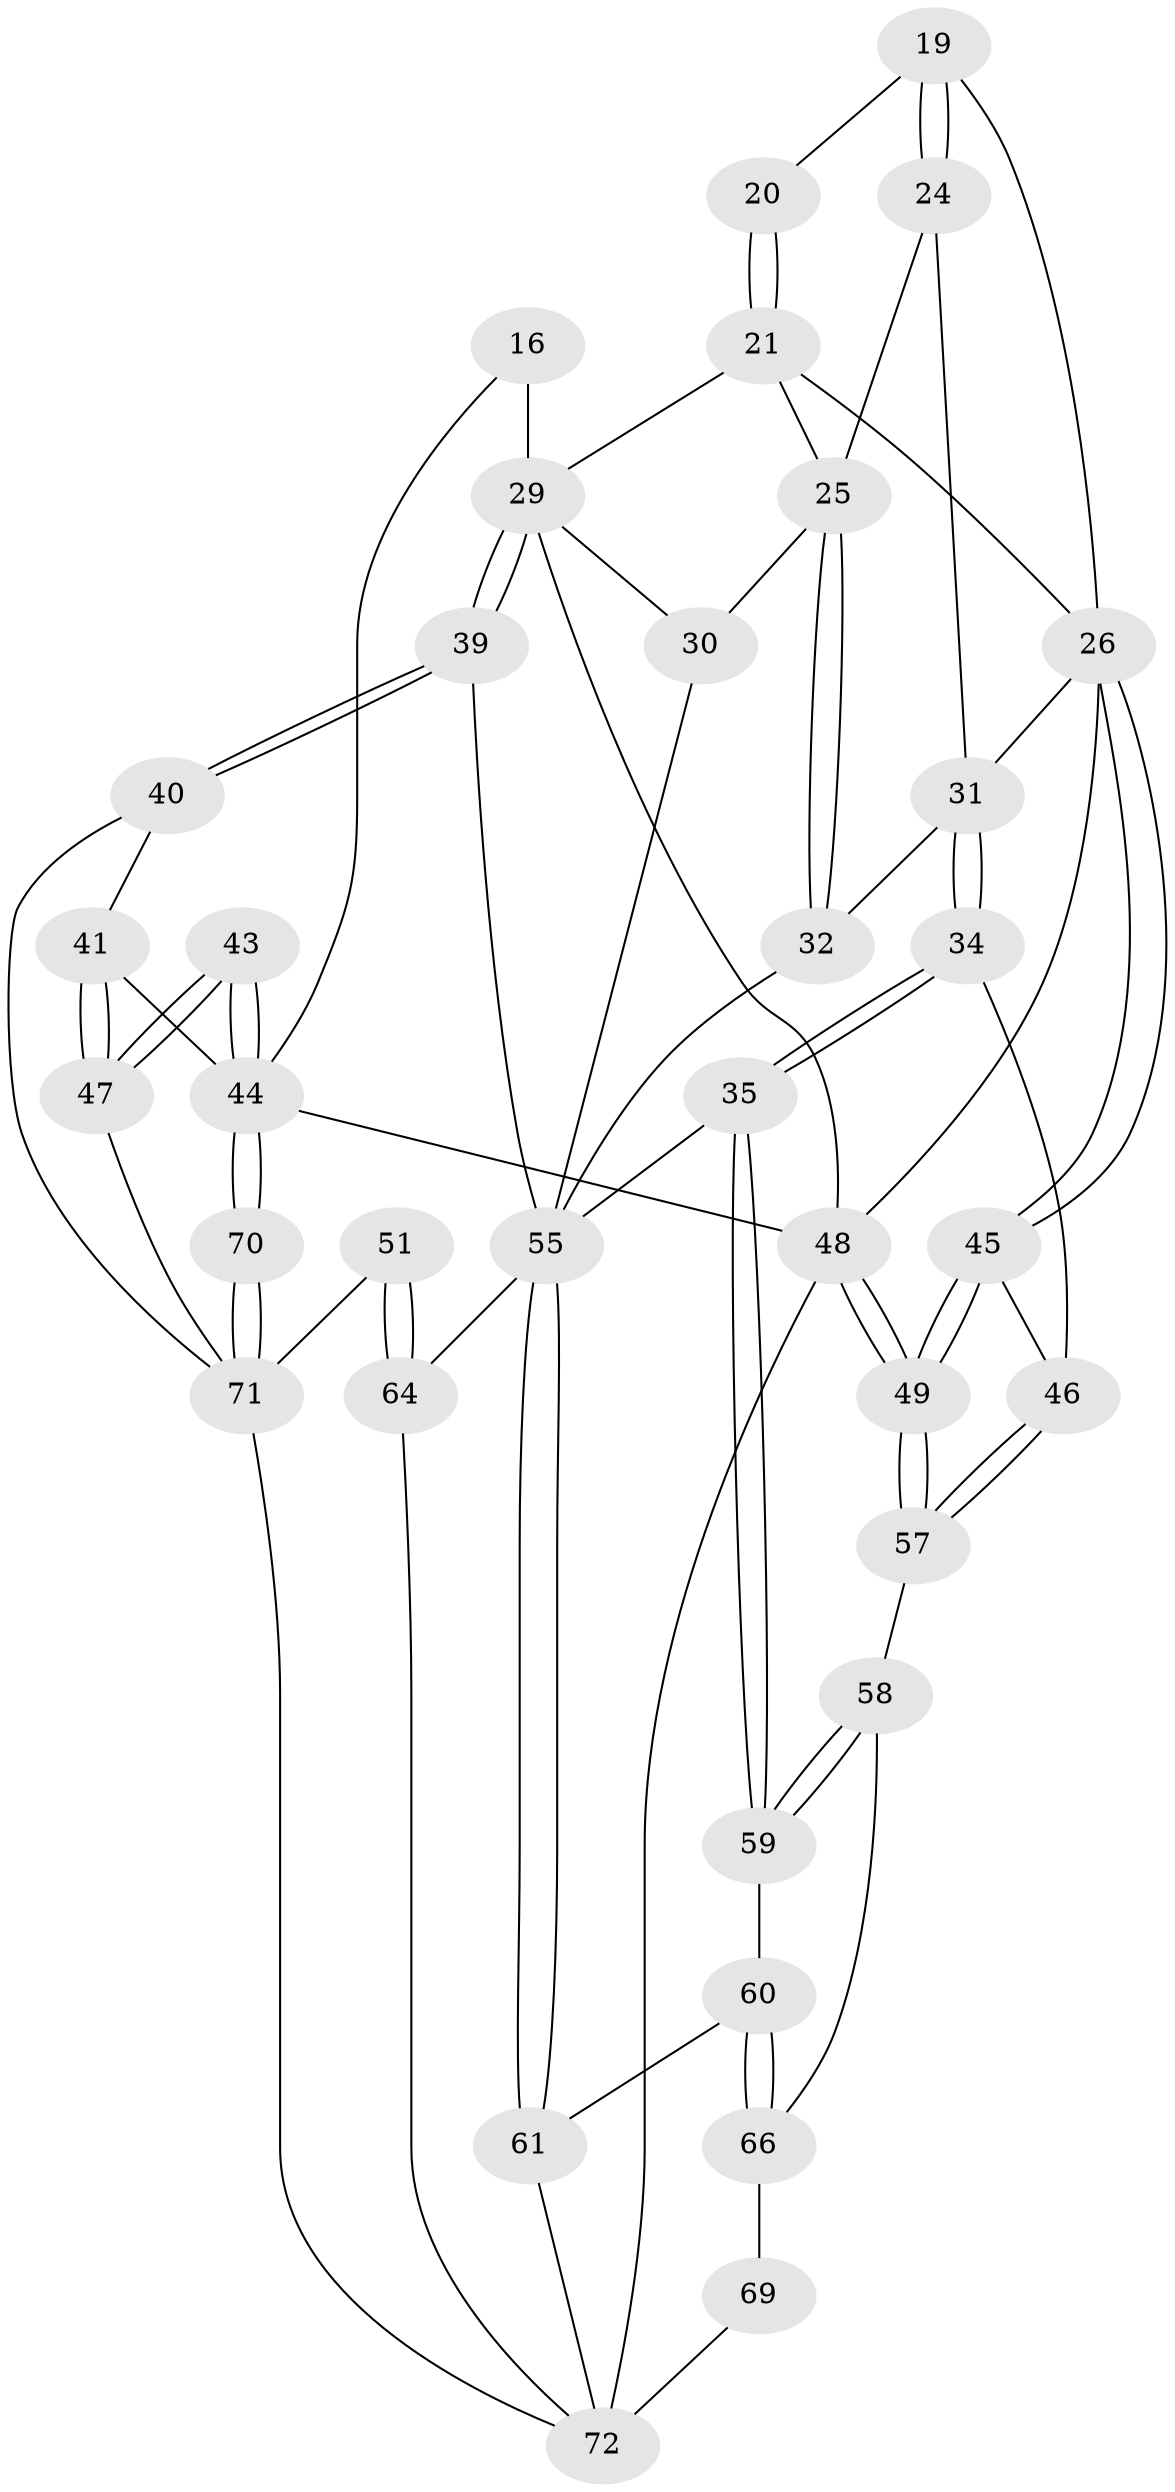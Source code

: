// original degree distribution, {3: 0.027777777777777776, 4: 0.2361111111111111, 5: 0.5277777777777778, 6: 0.20833333333333334}
// Generated by graph-tools (version 1.1) at 2025/00/03/09/25 05:00:01]
// undirected, 36 vertices, 82 edges
graph export_dot {
graph [start="1"]
  node [color=gray90,style=filled];
  16 [pos="+0.2666575435763103+0.19158128530981994",super="+13+15"];
  19 [pos="+0.7737945325530194+0.1908442561942835"];
  20 [pos="+0.7223228653179109+0.18163654076582614"];
  21 [pos="+0.644376081439965+0.28715262411916004",super="+7+6"];
  24 [pos="+0.7853245642789412+0.21793348470751497"];
  25 [pos="+0.7531636382075141+0.3175726221456936",super="+22"];
  26 [pos="+1+0.3815069430820647",super="+3+1"];
  29 [pos="+0.3533128752632866+0.46330664831135854",super="+28+18"];
  30 [pos="+0.6093621825904144+0.4165222524547275",super="+23"];
  31 [pos="+0.8294058803211611+0.4220090567049614",super="+27"];
  32 [pos="+0.8166250475488143+0.41818077571973095"];
  34 [pos="+0.7952826998472271+0.6024336897510824"];
  35 [pos="+0.7478297699985328+0.614465894204277"];
  39 [pos="+0.35426092885386906+0.48036351524596577"];
  40 [pos="+0.2923910177837806+0.5323319260049351"];
  41 [pos="+0.19840123461994003+0.5033080722622116"];
  43 [pos="+0+0.6958845291603566"];
  44 [pos="+0+1",super="+12+42"];
  45 [pos="+1+0.43075642170474887"];
  46 [pos="+0.8274944210382197+0.6110378351013693"];
  47 [pos="+0+0.6956904087796598"];
  48 [pos="+1+1",super="+4"];
  49 [pos="+1+0.7555657185655922"];
  51 [pos="+0.3480486460446537+0.7848492739577545"];
  55 [pos="+0.6147675999427707+0.6983975219028137",super="+36+38"];
  57 [pos="+0.928178827210645+0.7407221598649439"];
  58 [pos="+0.8811290055978835+0.7726238896379615"];
  59 [pos="+0.7986918995674694+0.7663736689133609"];
  60 [pos="+0.7532381902261641+0.7921985483141977"];
  61 [pos="+0.6482830185753659+0.7503891750271233"];
  64 [pos="+0.5336581188950541+0.9400992592242777",super="+56+50"];
  66 [pos="+0.758813746721483+0.8370313394458583",super="+65"];
  69 [pos="+0.8577566895534036+0.9500534303265503",super="+67"];
  70 [pos="+0+1"];
  71 [pos="+0.17946902114927102+1",super="+52+53+54"];
  72 [pos="+0.5724238908019885+1",super="+68+63+62"];
  16 -- 44 [weight=2];
  16 -- 29 [weight=3];
  19 -- 20;
  19 -- 24;
  19 -- 24;
  19 -- 26;
  20 -- 21 [weight=2];
  20 -- 21;
  21 -- 25;
  21 -- 26;
  21 -- 29;
  24 -- 25;
  24 -- 31;
  25 -- 32;
  25 -- 32;
  25 -- 30;
  26 -- 45;
  26 -- 45;
  26 -- 48;
  26 -- 31;
  29 -- 39;
  29 -- 39;
  29 -- 30 [weight=2];
  29 -- 48;
  30 -- 55;
  31 -- 32;
  31 -- 34;
  31 -- 34;
  32 -- 55;
  34 -- 35;
  34 -- 35;
  34 -- 46;
  35 -- 59;
  35 -- 59;
  35 -- 55;
  39 -- 40;
  39 -- 40;
  39 -- 55;
  40 -- 41;
  40 -- 71;
  41 -- 47;
  41 -- 47;
  41 -- 44;
  43 -- 44 [weight=2];
  43 -- 44;
  43 -- 47;
  43 -- 47;
  44 -- 70;
  44 -- 70;
  44 -- 48 [weight=2];
  45 -- 46;
  45 -- 49;
  45 -- 49;
  46 -- 57;
  46 -- 57;
  47 -- 71;
  48 -- 49;
  48 -- 49;
  48 -- 72;
  49 -- 57;
  49 -- 57;
  51 -- 64 [weight=2];
  51 -- 64;
  51 -- 71;
  55 -- 61;
  55 -- 61;
  55 -- 64 [weight=2];
  57 -- 58;
  58 -- 59;
  58 -- 59;
  58 -- 66;
  59 -- 60;
  60 -- 61;
  60 -- 66;
  60 -- 66;
  61 -- 72;
  64 -- 72;
  66 -- 69 [weight=2];
  69 -- 72 [weight=2];
  70 -- 71 [weight=2];
  70 -- 71;
  71 -- 72;
}
